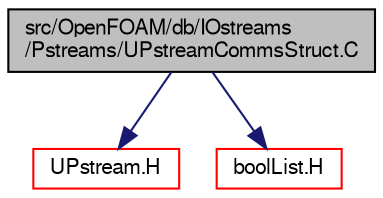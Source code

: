 digraph "src/OpenFOAM/db/IOstreams/Pstreams/UPstreamCommsStruct.C"
{
  bgcolor="transparent";
  edge [fontname="FreeSans",fontsize="10",labelfontname="FreeSans",labelfontsize="10"];
  node [fontname="FreeSans",fontsize="10",shape=record];
  Node0 [label="src/OpenFOAM/db/IOstreams\l/Pstreams/UPstreamCommsStruct.C",height=0.2,width=0.4,color="black", fillcolor="grey75", style="filled", fontcolor="black"];
  Node0 -> Node1 [color="midnightblue",fontsize="10",style="solid",fontname="FreeSans"];
  Node1 [label="UPstream.H",height=0.2,width=0.4,color="red",URL="$a09164.html"];
  Node0 -> Node69 [color="midnightblue",fontsize="10",style="solid",fontname="FreeSans"];
  Node69 [label="boolList.H",height=0.2,width=0.4,color="red",URL="$a12152.html"];
}
